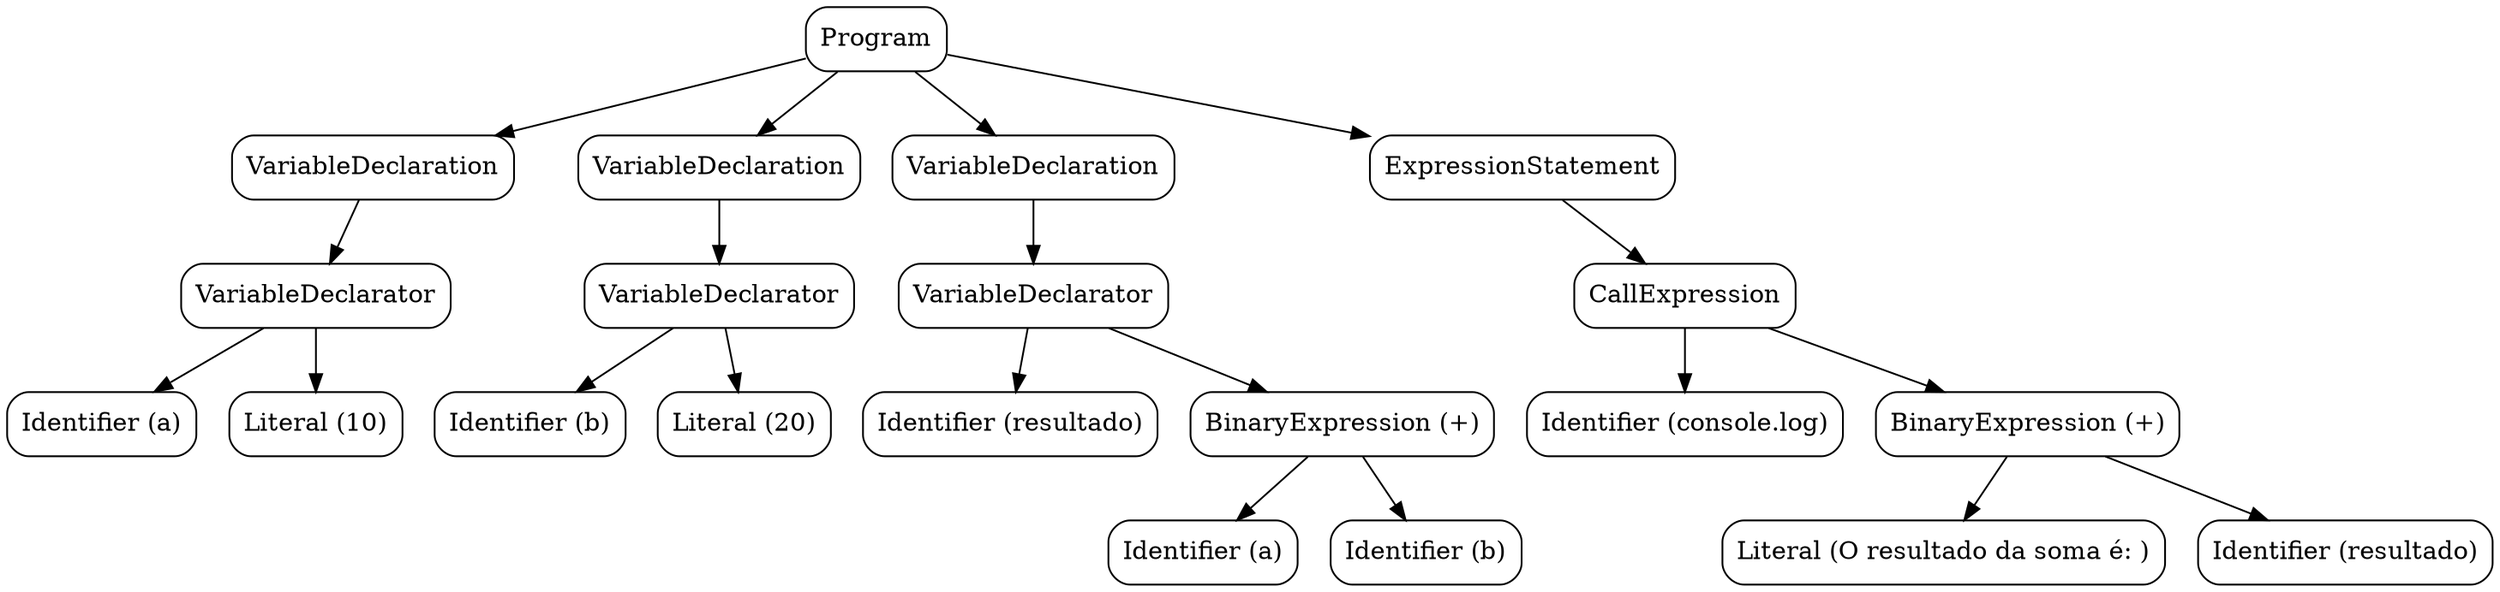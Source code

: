 digraph AST {
  node [shape=box, style="rounded"];
  0 [label="Program"];
  1 [label="VariableDeclaration"];
  0 -> 1;
  2 [label="VariableDeclarator"];
  1 -> 2;
  3 [label="Identifier (a)"];
  2 -> 3;
  4 [label="Literal (10)"];
  2 -> 4;
  5 [label="VariableDeclaration"];
  0 -> 5;
  6 [label="VariableDeclarator"];
  5 -> 6;
  7 [label="Identifier (b)"];
  6 -> 7;
  8 [label="Literal (20)"];
  6 -> 8;
  9 [label="VariableDeclaration"];
  0 -> 9;
  10 [label="VariableDeclarator"];
  9 -> 10;
  11 [label="Identifier (resultado)"];
  10 -> 11;
  12 [label="BinaryExpression (+)"];
  10 -> 12;
  13 [label="Identifier (a)"];
  12 -> 13;
  14 [label="Identifier (b)"];
  12 -> 14;
  15 [label="ExpressionStatement"];
  0 -> 15;
  16 [label="CallExpression"];
  15 -> 16;
  17 [label="Identifier (console.log)"];
  16 -> 17;
  18 [label="BinaryExpression (+)"];
  16 -> 18;
  19 [label="Literal (O resultado da soma é: )"];
  18 -> 19;
  20 [label="Identifier (resultado)"];
  18 -> 20;
}